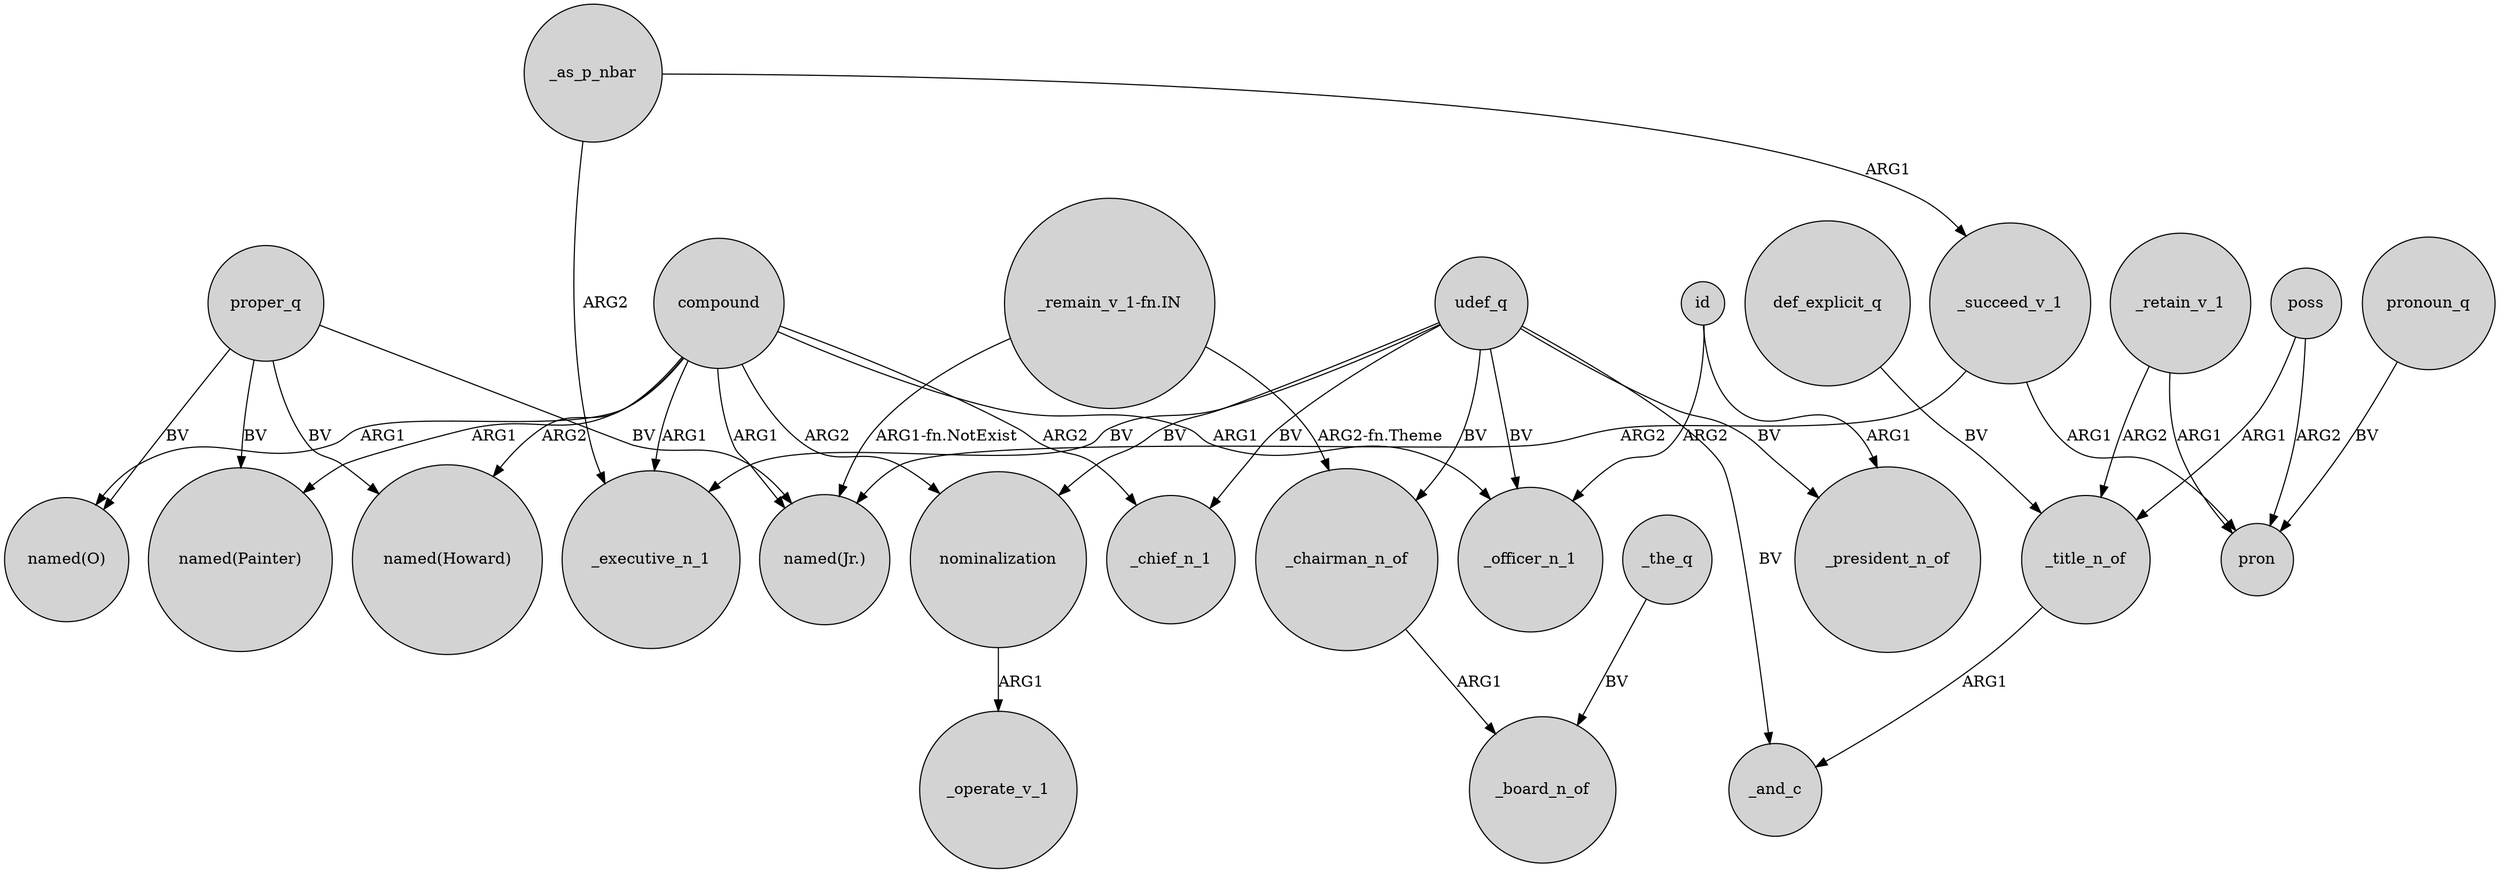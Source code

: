 digraph {
	node [shape=circle style=filled]
	nominalization -> _operate_v_1 [label=ARG1]
	poss -> pron [label=ARG2]
	udef_q -> _executive_n_1 [label=BV]
	"_remain_v_1-fn.IN" -> _chairman_n_of [label="ARG2-fn.Theme"]
	proper_q -> "named(Painter)" [label=BV]
	def_explicit_q -> _title_n_of [label=BV]
	id -> _president_n_of [label=ARG1]
	compound -> _executive_n_1 [label=ARG1]
	compound -> "named(Jr.)" [label=ARG1]
	proper_q -> "named(O)" [label=BV]
	_chairman_n_of -> _board_n_of [label=ARG1]
	compound -> nominalization [label=ARG2]
	_title_n_of -> _and_c [label=ARG1]
	_as_p_nbar -> _succeed_v_1 [label=ARG1]
	udef_q -> _chairman_n_of [label=BV]
	compound -> _chief_n_1 [label=ARG2]
	compound -> _officer_n_1 [label=ARG1]
	pronoun_q -> pron [label=BV]
	_retain_v_1 -> _title_n_of [label=ARG2]
	proper_q -> "named(Jr.)" [label=BV]
	compound -> "named(Painter)" [label=ARG1]
	udef_q -> _chief_n_1 [label=BV]
	udef_q -> _president_n_of [label=BV]
	id -> _officer_n_1 [label=ARG2]
	_the_q -> _board_n_of [label=BV]
	udef_q -> _officer_n_1 [label=BV]
	compound -> "named(Howard)" [label=ARG2]
	_succeed_v_1 -> pron [label=ARG1]
	compound -> "named(O)" [label=ARG1]
	udef_q -> nominalization [label=BV]
	_succeed_v_1 -> "named(Jr.)" [label=ARG2]
	"_remain_v_1-fn.IN" -> "named(Jr.)" [label="ARG1-fn.NotExist"]
	_retain_v_1 -> pron [label=ARG1]
	poss -> _title_n_of [label=ARG1]
	_as_p_nbar -> _executive_n_1 [label=ARG2]
	udef_q -> _and_c [label=BV]
	proper_q -> "named(Howard)" [label=BV]
}
